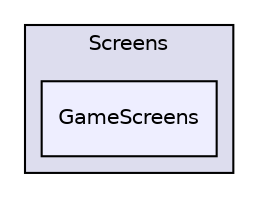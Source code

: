 digraph "D:/Projets/Final-Bomber/1 - Final-Bomber/Final-Bomber/Screens/GameScreens" {
  compound=true
  node [ fontsize="10", fontname="Helvetica"];
  edge [ labelfontsize="10", labelfontname="Helvetica"];
  subgraph clusterdir_1633dd0d7500a1113555b4d9bc050008 {
    graph [ bgcolor="#ddddee", pencolor="black", label="Screens" fontname="Helvetica", fontsize="10", URL="dir_1633dd0d7500a1113555b4d9bc050008.html"]
  dir_9048fd3a1d060f39486f5006fc21df71 [shape=box, label="GameScreens", style="filled", fillcolor="#eeeeff", pencolor="black", URL="dir_9048fd3a1d060f39486f5006fc21df71.html"];
  }
}
